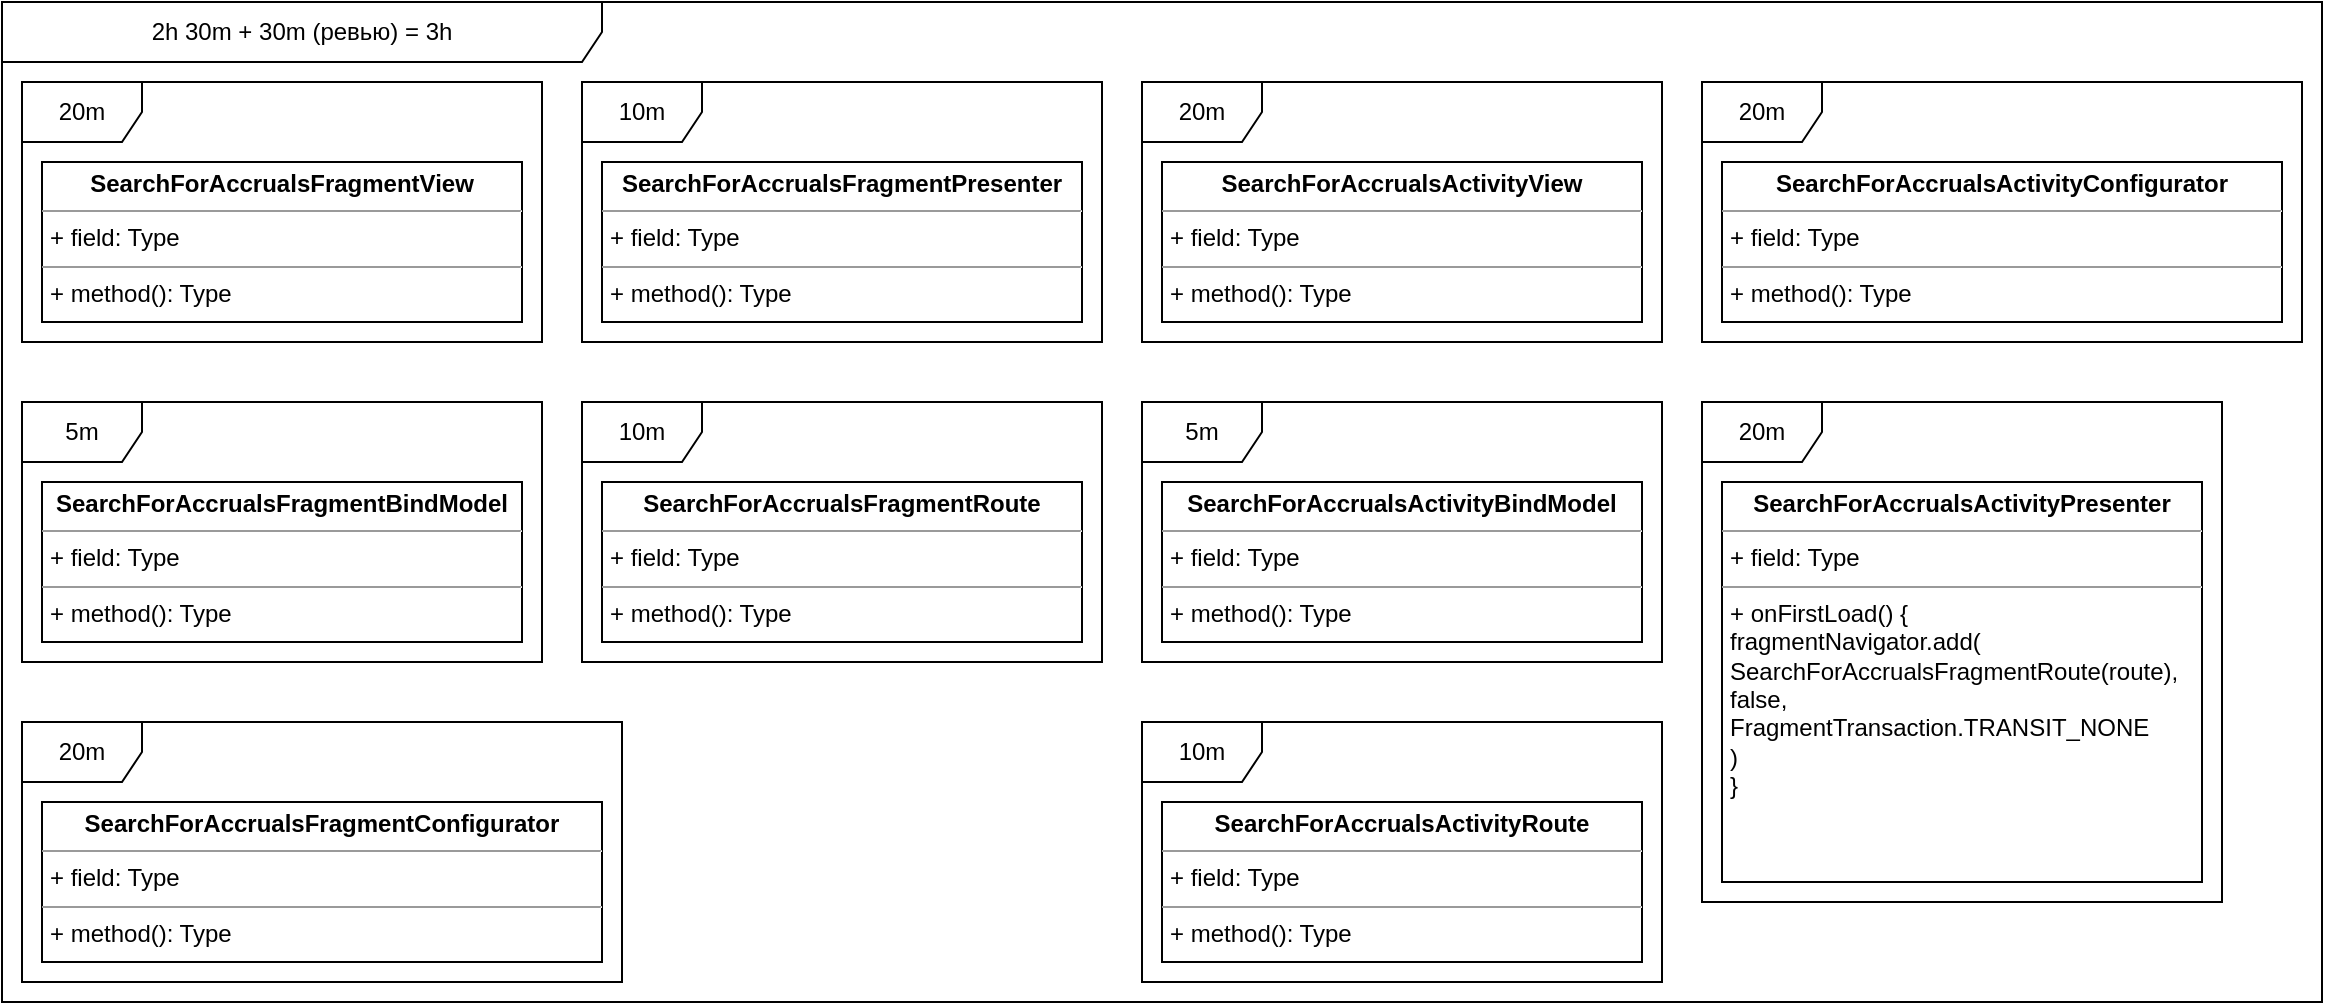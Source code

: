 <mxfile version="20.3.0" type="github">
  <diagram id="-5D71i8O5MvKb4OggWt0" name="Страница 1">
    <mxGraphModel dx="1113" dy="706" grid="1" gridSize="10" guides="1" tooltips="1" connect="1" arrows="1" fold="1" page="1" pageScale="1" pageWidth="827" pageHeight="1169" math="0" shadow="0">
      <root>
        <mxCell id="0" />
        <mxCell id="1" parent="0" />
        <mxCell id="gNV8FCJDL7z8xUMUF4n8-1" value="&lt;p style=&quot;margin:0px;margin-top:4px;text-align:center;&quot;&gt;&lt;b&gt;SearchForAccrualsFragmentView&lt;/b&gt;&lt;/p&gt;&lt;hr size=&quot;1&quot;&gt;&lt;p style=&quot;margin:0px;margin-left:4px;&quot;&gt;+ field: Type&lt;/p&gt;&lt;hr size=&quot;1&quot;&gt;&lt;p style=&quot;margin:0px;margin-left:4px;&quot;&gt;+ method(): Type&lt;/p&gt;" style="verticalAlign=top;align=left;overflow=fill;fontSize=12;fontFamily=Helvetica;html=1;" vertex="1" parent="1">
          <mxGeometry x="80" y="80" width="240" height="80" as="geometry" />
        </mxCell>
        <mxCell id="gNV8FCJDL7z8xUMUF4n8-2" value="&lt;p style=&quot;margin:0px;margin-top:4px;text-align:center;&quot;&gt;&lt;b&gt;SearchForAccrualsFragmentBindModel&lt;/b&gt;&lt;/p&gt;&lt;hr size=&quot;1&quot;&gt;&lt;p style=&quot;margin:0px;margin-left:4px;&quot;&gt;+ field: Type&lt;/p&gt;&lt;hr size=&quot;1&quot;&gt;&lt;p style=&quot;margin:0px;margin-left:4px;&quot;&gt;+ method(): Type&lt;/p&gt;" style="verticalAlign=top;align=left;overflow=fill;fontSize=12;fontFamily=Helvetica;html=1;" vertex="1" parent="1">
          <mxGeometry x="80" y="240" width="240" height="80" as="geometry" />
        </mxCell>
        <mxCell id="gNV8FCJDL7z8xUMUF4n8-3" value="&lt;p style=&quot;margin:0px;margin-top:4px;text-align:center;&quot;&gt;&lt;b&gt;SearchForAccrualsFragmentPresenter&lt;/b&gt;&lt;/p&gt;&lt;hr size=&quot;1&quot;&gt;&lt;p style=&quot;margin:0px;margin-left:4px;&quot;&gt;+ field: Type&lt;/p&gt;&lt;hr size=&quot;1&quot;&gt;&lt;p style=&quot;margin:0px;margin-left:4px;&quot;&gt;+ method(): Type&lt;/p&gt;" style="verticalAlign=top;align=left;overflow=fill;fontSize=12;fontFamily=Helvetica;html=1;" vertex="1" parent="1">
          <mxGeometry x="360" y="80" width="240" height="80" as="geometry" />
        </mxCell>
        <mxCell id="gNV8FCJDL7z8xUMUF4n8-4" value="&lt;p style=&quot;margin:0px;margin-top:4px;text-align:center;&quot;&gt;&lt;b&gt;SearchForAccrualsFragmentConfigurator&lt;/b&gt;&lt;/p&gt;&lt;hr size=&quot;1&quot;&gt;&lt;p style=&quot;margin:0px;margin-left:4px;&quot;&gt;+ field: Type&lt;/p&gt;&lt;hr size=&quot;1&quot;&gt;&lt;p style=&quot;margin:0px;margin-left:4px;&quot;&gt;+ method(): Type&lt;/p&gt;" style="verticalAlign=top;align=left;overflow=fill;fontSize=12;fontFamily=Helvetica;html=1;" vertex="1" parent="1">
          <mxGeometry x="80" y="400" width="280" height="80" as="geometry" />
        </mxCell>
        <mxCell id="gNV8FCJDL7z8xUMUF4n8-5" value="&lt;p style=&quot;margin:0px;margin-top:4px;text-align:center;&quot;&gt;&lt;b&gt;SearchForAccrualsFragmentRoute&lt;/b&gt;&lt;/p&gt;&lt;hr size=&quot;1&quot;&gt;&lt;p style=&quot;margin:0px;margin-left:4px;&quot;&gt;+ field: Type&lt;/p&gt;&lt;hr size=&quot;1&quot;&gt;&lt;p style=&quot;margin:0px;margin-left:4px;&quot;&gt;+ method(): Type&lt;/p&gt;" style="verticalAlign=top;align=left;overflow=fill;fontSize=12;fontFamily=Helvetica;html=1;" vertex="1" parent="1">
          <mxGeometry x="360" y="240" width="240" height="80" as="geometry" />
        </mxCell>
        <mxCell id="gNV8FCJDL7z8xUMUF4n8-6" value="&lt;p style=&quot;margin:0px;margin-top:4px;text-align:center;&quot;&gt;&lt;b&gt;SearchForAccrualsActivityView&lt;/b&gt;&lt;/p&gt;&lt;hr size=&quot;1&quot;&gt;&lt;p style=&quot;margin:0px;margin-left:4px;&quot;&gt;+ field: Type&lt;/p&gt;&lt;hr size=&quot;1&quot;&gt;&lt;p style=&quot;margin:0px;margin-left:4px;&quot;&gt;+ method(): Type&lt;/p&gt;" style="verticalAlign=top;align=left;overflow=fill;fontSize=12;fontFamily=Helvetica;html=1;" vertex="1" parent="1">
          <mxGeometry x="640" y="80" width="240" height="80" as="geometry" />
        </mxCell>
        <mxCell id="gNV8FCJDL7z8xUMUF4n8-7" value="&lt;p style=&quot;margin:0px;margin-top:4px;text-align:center;&quot;&gt;&lt;b&gt;SearchForAccrualsActivityBindModel&lt;/b&gt;&lt;/p&gt;&lt;hr size=&quot;1&quot;&gt;&lt;p style=&quot;margin:0px;margin-left:4px;&quot;&gt;+ field: Type&lt;/p&gt;&lt;hr size=&quot;1&quot;&gt;&lt;p style=&quot;margin:0px;margin-left:4px;&quot;&gt;+ method(): Type&lt;/p&gt;" style="verticalAlign=top;align=left;overflow=fill;fontSize=12;fontFamily=Helvetica;html=1;" vertex="1" parent="1">
          <mxGeometry x="640" y="240" width="240" height="80" as="geometry" />
        </mxCell>
        <mxCell id="gNV8FCJDL7z8xUMUF4n8-8" value="&lt;p style=&quot;margin:0px;margin-top:4px;text-align:center;&quot;&gt;&lt;b&gt;SearchForAccrualsActivityPresenter&lt;/b&gt;&lt;/p&gt;&lt;hr size=&quot;1&quot;&gt;&lt;p style=&quot;margin:0px;margin-left:4px;&quot;&gt;+ field: Type&lt;/p&gt;&lt;hr size=&quot;1&quot;&gt;&lt;p style=&quot;margin:0px;margin-left:4px;&quot;&gt;+ onFirstLoad() {&lt;/p&gt;&lt;p style=&quot;margin:0px;margin-left:4px;&quot;&gt;fragmentNavigator.add(&lt;/p&gt;&lt;p style=&quot;margin:0px;margin-left:4px;&quot;&gt;SearchForAccrualsFragmentRoute(route), &lt;br&gt;&lt;/p&gt;&lt;p style=&quot;margin:0px;margin-left:4px;&quot;&gt;false, &lt;br&gt;&lt;/p&gt;&lt;p style=&quot;margin:0px;margin-left:4px;&quot;&gt;FragmentTransaction.TRANSIT_NONE&lt;/p&gt;&lt;p style=&quot;margin:0px;margin-left:4px;&quot;&gt;)&lt;br&gt;&lt;/p&gt;&lt;p style=&quot;margin:0px;margin-left:4px;&quot;&gt;}&lt;br&gt;&lt;/p&gt;" style="verticalAlign=top;align=left;overflow=fill;fontSize=12;fontFamily=Helvetica;html=1;" vertex="1" parent="1">
          <mxGeometry x="920" y="240" width="240" height="200" as="geometry" />
        </mxCell>
        <mxCell id="gNV8FCJDL7z8xUMUF4n8-9" value="&lt;p style=&quot;margin:0px;margin-top:4px;text-align:center;&quot;&gt;&lt;b&gt;SearchForAccrualsActivityConfigurator&lt;/b&gt;&lt;/p&gt;&lt;hr size=&quot;1&quot;&gt;&lt;p style=&quot;margin:0px;margin-left:4px;&quot;&gt;+ field: Type&lt;/p&gt;&lt;hr size=&quot;1&quot;&gt;&lt;p style=&quot;margin:0px;margin-left:4px;&quot;&gt;+ method(): Type&lt;/p&gt;" style="verticalAlign=top;align=left;overflow=fill;fontSize=12;fontFamily=Helvetica;html=1;" vertex="1" parent="1">
          <mxGeometry x="920" y="80" width="280" height="80" as="geometry" />
        </mxCell>
        <mxCell id="gNV8FCJDL7z8xUMUF4n8-10" value="&lt;p style=&quot;margin:0px;margin-top:4px;text-align:center;&quot;&gt;&lt;b&gt;SearchForAccrualsActivityRoute&lt;/b&gt;&lt;/p&gt;&lt;hr size=&quot;1&quot;&gt;&lt;p style=&quot;margin:0px;margin-left:4px;&quot;&gt;+ field: Type&lt;/p&gt;&lt;hr size=&quot;1&quot;&gt;&lt;p style=&quot;margin:0px;margin-left:4px;&quot;&gt;+ method(): Type&lt;/p&gt;" style="verticalAlign=top;align=left;overflow=fill;fontSize=12;fontFamily=Helvetica;html=1;" vertex="1" parent="1">
          <mxGeometry x="640" y="400" width="240" height="80" as="geometry" />
        </mxCell>
        <mxCell id="gNV8FCJDL7z8xUMUF4n8-11" value="20m" style="shape=umlFrame;whiteSpace=wrap;html=1;" vertex="1" parent="1">
          <mxGeometry x="70" y="40" width="260" height="130" as="geometry" />
        </mxCell>
        <mxCell id="gNV8FCJDL7z8xUMUF4n8-12" value="10m" style="shape=umlFrame;whiteSpace=wrap;html=1;" vertex="1" parent="1">
          <mxGeometry x="350" y="40" width="260" height="130" as="geometry" />
        </mxCell>
        <mxCell id="gNV8FCJDL7z8xUMUF4n8-14" value="5m" style="shape=umlFrame;whiteSpace=wrap;html=1;" vertex="1" parent="1">
          <mxGeometry x="70" y="200" width="260" height="130" as="geometry" />
        </mxCell>
        <mxCell id="gNV8FCJDL7z8xUMUF4n8-15" value="10m" style="shape=umlFrame;whiteSpace=wrap;html=1;" vertex="1" parent="1">
          <mxGeometry x="350" y="200" width="260" height="130" as="geometry" />
        </mxCell>
        <mxCell id="gNV8FCJDL7z8xUMUF4n8-16" value="20m" style="shape=umlFrame;whiteSpace=wrap;html=1;" vertex="1" parent="1">
          <mxGeometry x="70" y="360" width="300" height="130" as="geometry" />
        </mxCell>
        <mxCell id="gNV8FCJDL7z8xUMUF4n8-17" value="20m" style="shape=umlFrame;whiteSpace=wrap;html=1;" vertex="1" parent="1">
          <mxGeometry x="630" y="40" width="260" height="130" as="geometry" />
        </mxCell>
        <mxCell id="gNV8FCJDL7z8xUMUF4n8-18" value="5m" style="shape=umlFrame;whiteSpace=wrap;html=1;" vertex="1" parent="1">
          <mxGeometry x="630" y="200" width="260" height="130" as="geometry" />
        </mxCell>
        <mxCell id="gNV8FCJDL7z8xUMUF4n8-19" value="20m" style="shape=umlFrame;whiteSpace=wrap;html=1;" vertex="1" parent="1">
          <mxGeometry x="910" y="40" width="300" height="130" as="geometry" />
        </mxCell>
        <mxCell id="gNV8FCJDL7z8xUMUF4n8-20" value="20m" style="shape=umlFrame;whiteSpace=wrap;html=1;" vertex="1" parent="1">
          <mxGeometry x="910" y="200" width="260" height="250" as="geometry" />
        </mxCell>
        <mxCell id="gNV8FCJDL7z8xUMUF4n8-21" value="10m" style="shape=umlFrame;whiteSpace=wrap;html=1;" vertex="1" parent="1">
          <mxGeometry x="630" y="360" width="260" height="130" as="geometry" />
        </mxCell>
        <mxCell id="gNV8FCJDL7z8xUMUF4n8-22" value="2h 30m + 30m (ревью) = 3h" style="shape=umlFrame;whiteSpace=wrap;html=1;width=300;height=30;" vertex="1" parent="1">
          <mxGeometry x="60" width="1160" height="500" as="geometry" />
        </mxCell>
      </root>
    </mxGraphModel>
  </diagram>
</mxfile>
